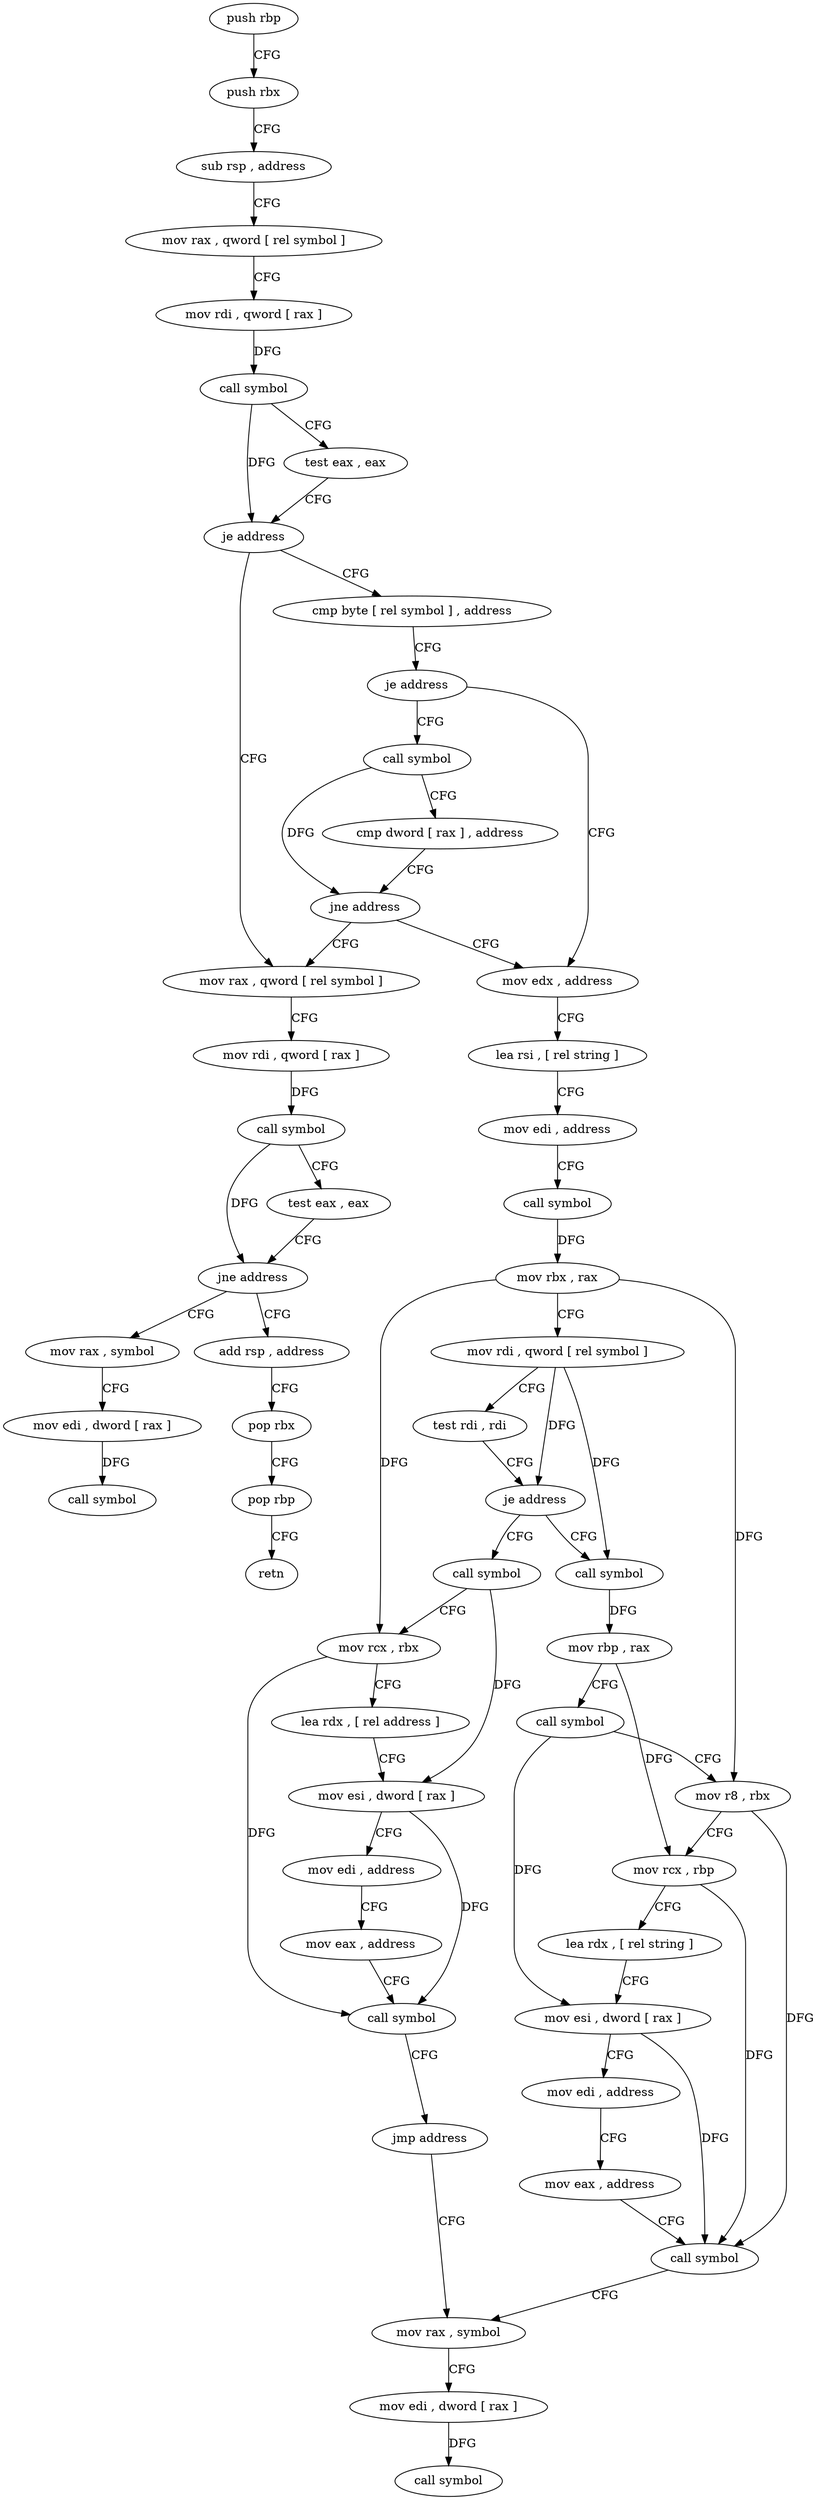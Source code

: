 digraph "func" {
"4217722" [label = "push rbp" ]
"4217723" [label = "push rbx" ]
"4217724" [label = "sub rsp , address" ]
"4217728" [label = "mov rax , qword [ rel symbol ]" ]
"4217735" [label = "mov rdi , qword [ rax ]" ]
"4217738" [label = "call symbol" ]
"4217743" [label = "test eax , eax" ]
"4217745" [label = "je address" ]
"4217766" [label = "mov rax , qword [ rel symbol ]" ]
"4217747" [label = "cmp byte [ rel symbol ] , address" ]
"4217773" [label = "mov rdi , qword [ rax ]" ]
"4217776" [label = "call symbol" ]
"4217781" [label = "test eax , eax" ]
"4217783" [label = "jne address" ]
"4217924" [label = "mov rax , symbol" ]
"4217789" [label = "add rsp , address" ]
"4217754" [label = "je address" ]
"4217796" [label = "mov edx , address" ]
"4217756" [label = "call symbol" ]
"4217931" [label = "mov edi , dword [ rax ]" ]
"4217933" [label = "call symbol" ]
"4217793" [label = "pop rbx" ]
"4217794" [label = "pop rbp" ]
"4217795" [label = "retn" ]
"4217801" [label = "lea rsi , [ rel string ]" ]
"4217808" [label = "mov edi , address" ]
"4217813" [label = "call symbol" ]
"4217818" [label = "mov rbx , rax" ]
"4217821" [label = "mov rdi , qword [ rel symbol ]" ]
"4217828" [label = "test rdi , rdi" ]
"4217831" [label = "je address" ]
"4217890" [label = "call symbol" ]
"4217833" [label = "call symbol" ]
"4217761" [label = "cmp dword [ rax ] , address" ]
"4217764" [label = "jne address" ]
"4217895" [label = "mov rcx , rbx" ]
"4217898" [label = "lea rdx , [ rel address ]" ]
"4217905" [label = "mov esi , dword [ rax ]" ]
"4217907" [label = "mov edi , address" ]
"4217912" [label = "mov eax , address" ]
"4217917" [label = "call symbol" ]
"4217922" [label = "jmp address" ]
"4217876" [label = "mov rax , symbol" ]
"4217838" [label = "mov rbp , rax" ]
"4217841" [label = "call symbol" ]
"4217846" [label = "mov r8 , rbx" ]
"4217849" [label = "mov rcx , rbp" ]
"4217852" [label = "lea rdx , [ rel string ]" ]
"4217859" [label = "mov esi , dword [ rax ]" ]
"4217861" [label = "mov edi , address" ]
"4217866" [label = "mov eax , address" ]
"4217871" [label = "call symbol" ]
"4217883" [label = "mov edi , dword [ rax ]" ]
"4217885" [label = "call symbol" ]
"4217722" -> "4217723" [ label = "CFG" ]
"4217723" -> "4217724" [ label = "CFG" ]
"4217724" -> "4217728" [ label = "CFG" ]
"4217728" -> "4217735" [ label = "CFG" ]
"4217735" -> "4217738" [ label = "DFG" ]
"4217738" -> "4217743" [ label = "CFG" ]
"4217738" -> "4217745" [ label = "DFG" ]
"4217743" -> "4217745" [ label = "CFG" ]
"4217745" -> "4217766" [ label = "CFG" ]
"4217745" -> "4217747" [ label = "CFG" ]
"4217766" -> "4217773" [ label = "CFG" ]
"4217747" -> "4217754" [ label = "CFG" ]
"4217773" -> "4217776" [ label = "DFG" ]
"4217776" -> "4217781" [ label = "CFG" ]
"4217776" -> "4217783" [ label = "DFG" ]
"4217781" -> "4217783" [ label = "CFG" ]
"4217783" -> "4217924" [ label = "CFG" ]
"4217783" -> "4217789" [ label = "CFG" ]
"4217924" -> "4217931" [ label = "CFG" ]
"4217789" -> "4217793" [ label = "CFG" ]
"4217754" -> "4217796" [ label = "CFG" ]
"4217754" -> "4217756" [ label = "CFG" ]
"4217796" -> "4217801" [ label = "CFG" ]
"4217756" -> "4217761" [ label = "CFG" ]
"4217756" -> "4217764" [ label = "DFG" ]
"4217931" -> "4217933" [ label = "DFG" ]
"4217793" -> "4217794" [ label = "CFG" ]
"4217794" -> "4217795" [ label = "CFG" ]
"4217801" -> "4217808" [ label = "CFG" ]
"4217808" -> "4217813" [ label = "CFG" ]
"4217813" -> "4217818" [ label = "DFG" ]
"4217818" -> "4217821" [ label = "CFG" ]
"4217818" -> "4217895" [ label = "DFG" ]
"4217818" -> "4217846" [ label = "DFG" ]
"4217821" -> "4217828" [ label = "CFG" ]
"4217821" -> "4217831" [ label = "DFG" ]
"4217821" -> "4217833" [ label = "DFG" ]
"4217828" -> "4217831" [ label = "CFG" ]
"4217831" -> "4217890" [ label = "CFG" ]
"4217831" -> "4217833" [ label = "CFG" ]
"4217890" -> "4217895" [ label = "CFG" ]
"4217890" -> "4217905" [ label = "DFG" ]
"4217833" -> "4217838" [ label = "DFG" ]
"4217761" -> "4217764" [ label = "CFG" ]
"4217764" -> "4217796" [ label = "CFG" ]
"4217764" -> "4217766" [ label = "CFG" ]
"4217895" -> "4217898" [ label = "CFG" ]
"4217895" -> "4217917" [ label = "DFG" ]
"4217898" -> "4217905" [ label = "CFG" ]
"4217905" -> "4217907" [ label = "CFG" ]
"4217905" -> "4217917" [ label = "DFG" ]
"4217907" -> "4217912" [ label = "CFG" ]
"4217912" -> "4217917" [ label = "CFG" ]
"4217917" -> "4217922" [ label = "CFG" ]
"4217922" -> "4217876" [ label = "CFG" ]
"4217876" -> "4217883" [ label = "CFG" ]
"4217838" -> "4217841" [ label = "CFG" ]
"4217838" -> "4217849" [ label = "DFG" ]
"4217841" -> "4217846" [ label = "CFG" ]
"4217841" -> "4217859" [ label = "DFG" ]
"4217846" -> "4217849" [ label = "CFG" ]
"4217846" -> "4217871" [ label = "DFG" ]
"4217849" -> "4217852" [ label = "CFG" ]
"4217849" -> "4217871" [ label = "DFG" ]
"4217852" -> "4217859" [ label = "CFG" ]
"4217859" -> "4217861" [ label = "CFG" ]
"4217859" -> "4217871" [ label = "DFG" ]
"4217861" -> "4217866" [ label = "CFG" ]
"4217866" -> "4217871" [ label = "CFG" ]
"4217871" -> "4217876" [ label = "CFG" ]
"4217883" -> "4217885" [ label = "DFG" ]
}
